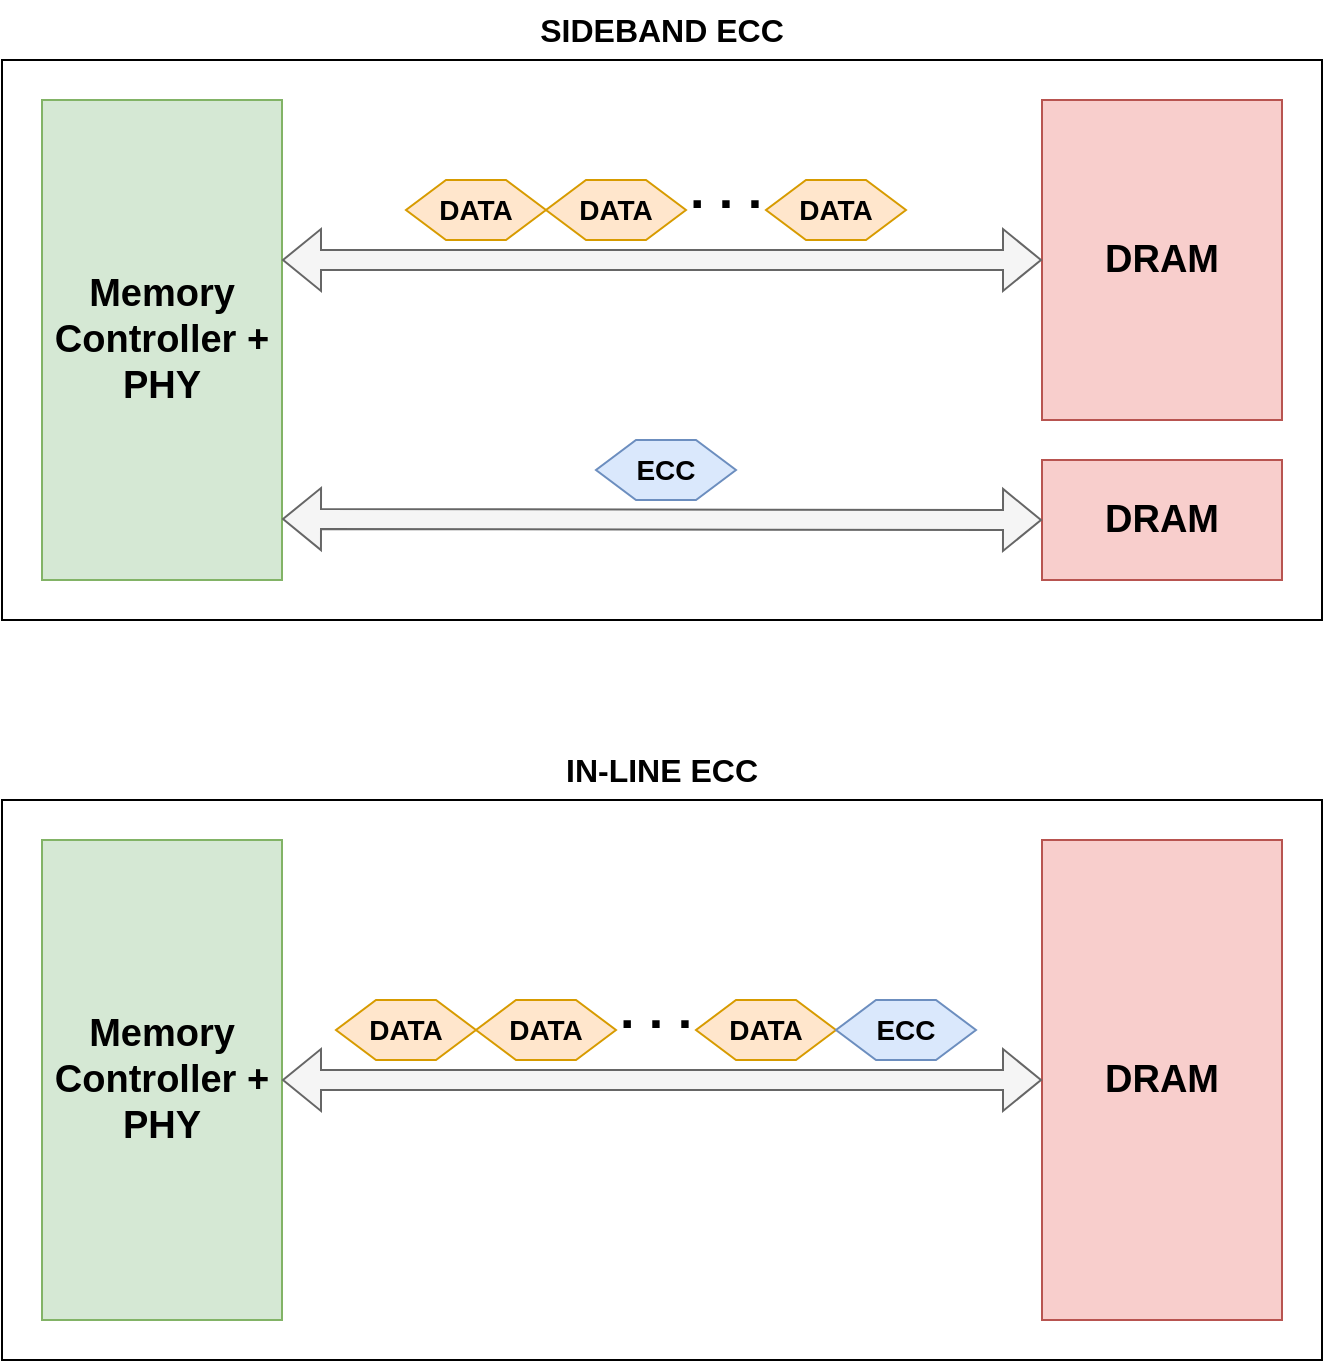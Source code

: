 <mxfile version="24.7.7">
  <diagram name="Page-1" id="BeHG4Al_jsVB_h0SICPz">
    <mxGraphModel dx="1325" dy="737" grid="1" gridSize="10" guides="1" tooltips="1" connect="1" arrows="1" fold="1" page="1" pageScale="1" pageWidth="850" pageHeight="1100" math="0" shadow="0">
      <root>
        <mxCell id="0" />
        <mxCell id="1" parent="0" />
        <mxCell id="lCo8VUCQgMjAbO_alJT4-22" value="" style="rounded=0;whiteSpace=wrap;html=1;" vertex="1" parent="1">
          <mxGeometry x="60" y="470" width="660" height="280" as="geometry" />
        </mxCell>
        <mxCell id="lCo8VUCQgMjAbO_alJT4-21" value="" style="rounded=0;whiteSpace=wrap;html=1;" vertex="1" parent="1">
          <mxGeometry x="60" y="100" width="660" height="280" as="geometry" />
        </mxCell>
        <mxCell id="lCo8VUCQgMjAbO_alJT4-1" value="Memory Controller + PHY" style="rounded=0;whiteSpace=wrap;html=1;fillColor=#d5e8d4;strokeColor=#82b366;fontSize=19;fontStyle=1" vertex="1" parent="1">
          <mxGeometry x="80" y="120" width="120" height="240" as="geometry" />
        </mxCell>
        <mxCell id="lCo8VUCQgMjAbO_alJT4-2" value="DRAM" style="rounded=0;whiteSpace=wrap;html=1;fillColor=#f8cecc;strokeColor=#b85450;fontSize=19;fontStyle=1" vertex="1" parent="1">
          <mxGeometry x="580" y="120" width="120" height="160" as="geometry" />
        </mxCell>
        <mxCell id="lCo8VUCQgMjAbO_alJT4-3" value="DRAM" style="rounded=0;whiteSpace=wrap;html=1;fillColor=#f8cecc;strokeColor=#b85450;fontSize=19;fontStyle=1" vertex="1" parent="1">
          <mxGeometry x="580" y="300" width="120" height="60" as="geometry" />
        </mxCell>
        <mxCell id="lCo8VUCQgMjAbO_alJT4-4" value="" style="shape=flexArrow;endArrow=classic;startArrow=classic;html=1;rounded=0;entryX=0;entryY=0.5;entryDx=0;entryDy=0;fillColor=#f5f5f5;strokeColor=#666666;" edge="1" parent="1" target="lCo8VUCQgMjAbO_alJT4-2">
          <mxGeometry width="100" height="100" relative="1" as="geometry">
            <mxPoint x="200" y="200" as="sourcePoint" />
            <mxPoint x="300" y="100" as="targetPoint" />
          </mxGeometry>
        </mxCell>
        <mxCell id="lCo8VUCQgMjAbO_alJT4-5" value="" style="shape=flexArrow;endArrow=classic;startArrow=classic;html=1;rounded=0;entryX=0;entryY=0.5;entryDx=0;entryDy=0;fillColor=#f5f5f5;strokeColor=#666666;" edge="1" parent="1" target="lCo8VUCQgMjAbO_alJT4-3">
          <mxGeometry width="100" height="100" relative="1" as="geometry">
            <mxPoint x="200" y="329.5" as="sourcePoint" />
            <mxPoint x="480" y="329.5" as="targetPoint" />
          </mxGeometry>
        </mxCell>
        <mxCell id="lCo8VUCQgMjAbO_alJT4-6" value="DATA" style="shape=hexagon;perimeter=hexagonPerimeter2;whiteSpace=wrap;html=1;fixedSize=1;fillColor=#ffe6cc;strokeColor=#d79b00;fontSize=14;fontStyle=1" vertex="1" parent="1">
          <mxGeometry x="262" y="160" width="70" height="30" as="geometry" />
        </mxCell>
        <mxCell id="lCo8VUCQgMjAbO_alJT4-7" value="DATA" style="shape=hexagon;perimeter=hexagonPerimeter2;whiteSpace=wrap;html=1;fixedSize=1;fillColor=#ffe6cc;strokeColor=#d79b00;fontSize=14;fontStyle=1" vertex="1" parent="1">
          <mxGeometry x="332" y="160" width="70" height="30" as="geometry" />
        </mxCell>
        <mxCell id="lCo8VUCQgMjAbO_alJT4-8" value="DATA" style="shape=hexagon;perimeter=hexagonPerimeter2;whiteSpace=wrap;html=1;fixedSize=1;fillColor=#ffe6cc;strokeColor=#d79b00;fontSize=14;fontStyle=1" vertex="1" parent="1">
          <mxGeometry x="442" y="160" width="70" height="30" as="geometry" />
        </mxCell>
        <mxCell id="lCo8VUCQgMjAbO_alJT4-9" value=". . ." style="text;html=1;align=center;verticalAlign=middle;whiteSpace=wrap;rounded=0;fontSize=26;fontStyle=1" vertex="1" parent="1">
          <mxGeometry x="392" y="150" width="60" height="30" as="geometry" />
        </mxCell>
        <mxCell id="lCo8VUCQgMjAbO_alJT4-10" value="ECC" style="shape=hexagon;perimeter=hexagonPerimeter2;whiteSpace=wrap;html=1;fixedSize=1;fillColor=#dae8fc;strokeColor=#6c8ebf;fontSize=14;fontStyle=1" vertex="1" parent="1">
          <mxGeometry x="357" y="290" width="70" height="30" as="geometry" />
        </mxCell>
        <mxCell id="lCo8VUCQgMjAbO_alJT4-11" value="Memory Controller + PHY" style="rounded=0;whiteSpace=wrap;html=1;fillColor=#d5e8d4;strokeColor=#82b366;fontSize=19;fontStyle=1" vertex="1" parent="1">
          <mxGeometry x="80" y="490" width="120" height="240" as="geometry" />
        </mxCell>
        <mxCell id="lCo8VUCQgMjAbO_alJT4-12" value="DRAM" style="rounded=0;whiteSpace=wrap;html=1;fillColor=#f8cecc;strokeColor=#b85450;fontSize=19;fontStyle=1" vertex="1" parent="1">
          <mxGeometry x="580" y="490" width="120" height="240" as="geometry" />
        </mxCell>
        <mxCell id="lCo8VUCQgMjAbO_alJT4-14" value="" style="shape=flexArrow;endArrow=classic;startArrow=classic;html=1;rounded=0;entryX=0;entryY=0.5;entryDx=0;entryDy=0;fillColor=#f5f5f5;strokeColor=#666666;exitX=1;exitY=0.5;exitDx=0;exitDy=0;" edge="1" parent="1" target="lCo8VUCQgMjAbO_alJT4-12" source="lCo8VUCQgMjAbO_alJT4-11">
          <mxGeometry width="100" height="100" relative="1" as="geometry">
            <mxPoint x="200" y="570" as="sourcePoint" />
            <mxPoint x="300" y="470" as="targetPoint" />
          </mxGeometry>
        </mxCell>
        <mxCell id="lCo8VUCQgMjAbO_alJT4-16" value="DATA" style="shape=hexagon;perimeter=hexagonPerimeter2;whiteSpace=wrap;html=1;fixedSize=1;fillColor=#ffe6cc;strokeColor=#d79b00;fontSize=14;fontStyle=1" vertex="1" parent="1">
          <mxGeometry x="227" y="570" width="70" height="30" as="geometry" />
        </mxCell>
        <mxCell id="lCo8VUCQgMjAbO_alJT4-17" value="DATA" style="shape=hexagon;perimeter=hexagonPerimeter2;whiteSpace=wrap;html=1;fixedSize=1;fillColor=#ffe6cc;strokeColor=#d79b00;fontSize=14;fontStyle=1" vertex="1" parent="1">
          <mxGeometry x="297" y="570" width="70" height="30" as="geometry" />
        </mxCell>
        <mxCell id="lCo8VUCQgMjAbO_alJT4-18" value="DATA" style="shape=hexagon;perimeter=hexagonPerimeter2;whiteSpace=wrap;html=1;fixedSize=1;fillColor=#ffe6cc;strokeColor=#d79b00;fontSize=14;fontStyle=1" vertex="1" parent="1">
          <mxGeometry x="407" y="570" width="70" height="30" as="geometry" />
        </mxCell>
        <mxCell id="lCo8VUCQgMjAbO_alJT4-19" value=". . ." style="text;html=1;align=center;verticalAlign=middle;whiteSpace=wrap;rounded=0;fontSize=26;fontStyle=1" vertex="1" parent="1">
          <mxGeometry x="357" y="560" width="60" height="30" as="geometry" />
        </mxCell>
        <mxCell id="lCo8VUCQgMjAbO_alJT4-20" value="ECC" style="shape=hexagon;perimeter=hexagonPerimeter2;whiteSpace=wrap;html=1;fixedSize=1;fillColor=#dae8fc;strokeColor=#6c8ebf;fontSize=14;fontStyle=1" vertex="1" parent="1">
          <mxGeometry x="477" y="570" width="70" height="30" as="geometry" />
        </mxCell>
        <mxCell id="lCo8VUCQgMjAbO_alJT4-23" value="&lt;font size=&quot;1&quot; style=&quot;&quot;&gt;&lt;b style=&quot;font-size: 16px;&quot;&gt;SIDEBAND ECC&lt;/b&gt;&lt;/font&gt;" style="text;html=1;align=center;verticalAlign=middle;whiteSpace=wrap;rounded=0;" vertex="1" parent="1">
          <mxGeometry x="60" y="70" width="660" height="30" as="geometry" />
        </mxCell>
        <mxCell id="lCo8VUCQgMjAbO_alJT4-24" value="&lt;font size=&quot;1&quot; style=&quot;&quot;&gt;&lt;b style=&quot;font-size: 16px;&quot;&gt;IN-LINE ECC&lt;/b&gt;&lt;/font&gt;" style="text;html=1;align=center;verticalAlign=middle;whiteSpace=wrap;rounded=0;" vertex="1" parent="1">
          <mxGeometry x="60" y="440" width="660" height="30" as="geometry" />
        </mxCell>
      </root>
    </mxGraphModel>
  </diagram>
</mxfile>
